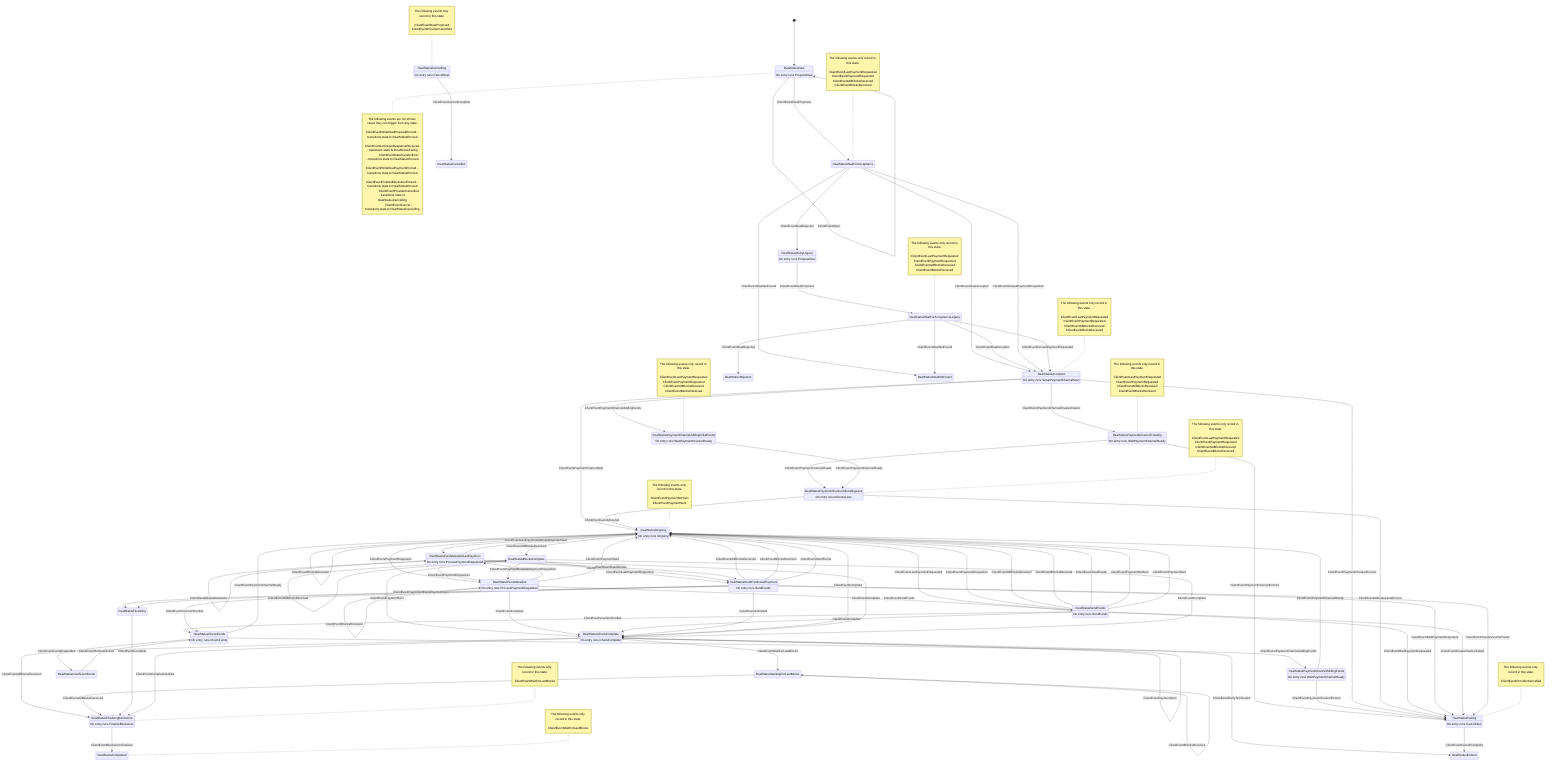 stateDiagram-v2
	state "DealStatusNew" as DealStatusNew
	state "DealStatusWaitForAcceptance" as DealStatusWaitForAcceptance
	state "DealStatusPaymentChannelCreating" as DealStatusPaymentChannelCreating
	state "DealStatusPaymentChannelAddingFunds" as DealStatusPaymentChannelAddingFunds
	state "DealStatusAccepted" as DealStatusAccepted
	state "DealStatusFailing" as DealStatusFailing
	state "DealStatusRejected" as DealStatusRejected
	state "DealStatusFundsNeeded" as DealStatusFundsNeeded
	state "DealStatusSendFunds" as DealStatusSendFunds
	state "DealStatusSendFundsLastPayment" as DealStatusSendFundsLastPayment
	state "DealStatusOngoing" as DealStatusOngoing
	state "DealStatusFundsNeededLastPayment" as DealStatusFundsNeededLastPayment
	state "DealStatusCompleted" as DealStatusCompleted
	state "DealStatusDealNotFound" as DealStatusDealNotFound
	state "DealStatusErrored" as DealStatusErrored
	state "DealStatusBlocksComplete" as DealStatusBlocksComplete
	state "DealStatusFinalizing" as DealStatusFinalizing
	state "DealStatusCheckComplete" as DealStatusCheckComplete
	state "DealStatusCheckFunds" as DealStatusCheckFunds
	state "DealStatusInsufficientFunds" as DealStatusInsufficientFunds
	state "DealStatusPaymentChannelAllocatingLane" as DealStatusPaymentChannelAllocatingLane
	state "DealStatusCancelling" as DealStatusCancelling
	state "DealStatusCancelled" as DealStatusCancelled
	state "DealStatusRetryLegacy" as DealStatusRetryLegacy
	state "DealStatusWaitForAcceptanceLegacy" as DealStatusWaitForAcceptanceLegacy
	state "DealStatusWaitingForLastBlocks" as DealStatusWaitingForLastBlocks
	state "DealStatusPaymentChannelAddingInitialFunds" as DealStatusPaymentChannelAddingInitialFunds
	state "DealStatusFinalizingBlockstore" as DealStatusFinalizingBlockstore
	DealStatusNew : On entry runs ProposeDeal
	DealStatusPaymentChannelCreating : On entry runs WaitPaymentChannelReady
	DealStatusPaymentChannelAddingFunds : On entry runs WaitPaymentChannelReady
	DealStatusAccepted : On entry runs SetupPaymentChannelStart
	DealStatusFailing : On entry runs CancelDeal
	DealStatusFundsNeeded : On entry runs ProcessPaymentRequested
	DealStatusSendFunds : On entry runs SendFunds
	DealStatusSendFundsLastPayment : On entry runs SendFunds
	DealStatusOngoing : On entry runs Ongoing
	DealStatusFundsNeededLastPayment : On entry runs ProcessPaymentRequested
	DealStatusCheckComplete : On entry runs CheckComplete
	DealStatusCheckFunds : On entry runs CheckFunds
	DealStatusPaymentChannelAllocatingLane : On entry runs AllocateLane
	DealStatusCancelling : On entry runs CancelDeal
	DealStatusRetryLegacy : On entry runs ProposeDeal
	DealStatusPaymentChannelAddingInitialFunds : On entry runs WaitPaymentChannelReady
	DealStatusFinalizingBlockstore : On entry runs FinalizeBlockstore
	[*] --> DealStatusNew
	note right of DealStatusNew
		The following events are not shown cause they can trigger from any state.

		ClientEventWriteDealProposalErrored - transitions state to DealStatusErrored
		ClientEventUnknownResponseReceived - transitions state to DealStatusFailing
		ClientEventDataTransferError - transitions state to DealStatusErrored
		ClientEventWriteDealPaymentErrored - transitions state to DealStatusErrored
		ClientEventFinalizeBlockstoreErrored - transitions state to DealStatusErrored
		ClientEventProviderCancelled - transitions state to DealStatusCancelling
		ClientEventCancel - transitions state to DealStatusCancelling
	end note
	DealStatusNew --> DealStatusNew : ClientEventOpen
	DealStatusNew --> DealStatusWaitForAcceptance : ClientEventDealProposed
	DealStatusRetryLegacy --> DealStatusWaitForAcceptanceLegacy : ClientEventDealProposed
	DealStatusWaitForAcceptance --> DealStatusRetryLegacy : ClientEventDealRejected
	DealStatusWaitForAcceptanceLegacy --> DealStatusRejected : ClientEventDealRejected
	DealStatusWaitForAcceptance --> DealStatusDealNotFound : ClientEventDealNotFound
	DealStatusWaitForAcceptanceLegacy --> DealStatusDealNotFound : ClientEventDealNotFound
	DealStatusWaitForAcceptance --> DealStatusAccepted : ClientEventDealAccepted
	DealStatusWaitForAcceptanceLegacy --> DealStatusAccepted : ClientEventDealAccepted
	DealStatusPaymentChannelCreating --> DealStatusFailing : ClientEventPaymentChannelErrored
	DealStatusPaymentChannelAddingFunds --> DealStatusFailing : ClientEventPaymentChannelErrored
	DealStatusAccepted --> DealStatusFailing : ClientEventPaymentChannelErrored
	DealStatusAccepted --> DealStatusOngoing : ClientEventPaymentChannelSkip
	DealStatusAccepted --> DealStatusPaymentChannelCreating : ClientEventPaymentChannelCreateInitiated
	DealStatusAccepted --> DealStatusPaymentChannelAddingInitialFunds : ClientEventPaymentChannelAddingFunds
	DealStatusCheckFunds --> DealStatusPaymentChannelAddingFunds : ClientEventPaymentChannelAddingFunds
	DealStatusPaymentChannelCreating --> DealStatusPaymentChannelAllocatingLane : ClientEventPaymentChannelReady
	DealStatusPaymentChannelAddingFunds --> DealStatusOngoing : ClientEventPaymentChannelReady
	DealStatusCheckFunds --> DealStatusOngoing : ClientEventPaymentChannelReady
	DealStatusPaymentChannelAddingInitialFunds --> DealStatusPaymentChannelAllocatingLane : ClientEventPaymentChannelReady
	DealStatusPaymentChannelAllocatingLane --> DealStatusFailing : ClientEventAllocateLaneErrored
	DealStatusPaymentChannelAllocatingLane --> DealStatusOngoing : ClientEventLaneAllocated
	DealStatusFundsNeeded --> DealStatusFundsNeededLastPayment : ClientEventLastPaymentRequested
	DealStatusSendFunds --> DealStatusOngoing : ClientEventLastPaymentRequested
	DealStatusOngoing --> DealStatusFundsNeededLastPayment : ClientEventLastPaymentRequested
	DealStatusFundsNeededLastPayment --> DealStatusFundsNeededLastPayment : ClientEventLastPaymentRequested
	DealStatusBlocksComplete --> DealStatusSendFundsLastPayment : ClientEventLastPaymentRequested
	DealStatusCheckComplete --> DealStatusCheckComplete : ClientEventLastPaymentRequested
	DealStatusFundsNeeded --> DealStatusFundsNeeded : ClientEventPaymentRequested
	DealStatusSendFunds --> DealStatusOngoing : ClientEventPaymentRequested
	DealStatusOngoing --> DealStatusFundsNeeded : ClientEventPaymentRequested
	DealStatusFundsNeededLastPayment --> DealStatusFundsNeeded : ClientEventPaymentRequested
	DealStatusBlocksComplete --> DealStatusFundsNeeded : ClientEventPaymentRequested
	DealStatusCheckComplete --> DealStatusCheckComplete : ClientEventPaymentRequested
	DealStatusWaitForAcceptance --> DealStatusAccepted : ClientEventUnsealPaymentRequested
	DealStatusWaitForAcceptanceLegacy --> DealStatusAccepted : ClientEventUnsealPaymentRequested
	DealStatusFundsNeeded --> DealStatusFundsNeeded : ClientEventAllBlocksReceived
	DealStatusSendFunds --> DealStatusOngoing : ClientEventAllBlocksReceived
	DealStatusSendFundsLastPayment --> DealStatusOngoing : ClientEventAllBlocksReceived
	DealStatusOngoing --> DealStatusBlocksComplete : ClientEventAllBlocksReceived
	DealStatusFundsNeededLastPayment --> DealStatusSendFundsLastPayment : ClientEventAllBlocksReceived
	DealStatusBlocksComplete --> DealStatusBlocksComplete : ClientEventAllBlocksReceived
	DealStatusCheckComplete --> DealStatusFinalizingBlockstore : ClientEventAllBlocksReceived
	DealStatusWaitingForLastBlocks --> DealStatusFinalizingBlockstore : ClientEventAllBlocksReceived
	DealStatusFundsNeeded --> DealStatusFundsNeeded : ClientEventBlocksReceived
	DealStatusSendFunds --> DealStatusOngoing : ClientEventBlocksReceived
	DealStatusSendFundsLastPayment --> DealStatusOngoing : ClientEventBlocksReceived
	DealStatusOngoing --> DealStatusOngoing : ClientEventBlocksReceived
	DealStatusFundsNeededLastPayment --> DealStatusFundsNeededLastPayment : ClientEventBlocksReceived
	DealStatusCheckComplete --> DealStatusCheckComplete : ClientEventBlocksReceived
	DealStatusWaitingForLastBlocks --> DealStatusWaitingForLastBlocks : ClientEventBlocksReceived
	DealStatusFundsNeeded --> DealStatusSendFunds : ClientEventSendFunds
	DealStatusSendFunds --> DealStatusOngoing : ClientEventSendFunds
	DealStatusSendFundsLastPayment --> DealStatusOngoing : ClientEventSendFunds
	DealStatusFundsNeededLastPayment --> DealStatusSendFundsLastPayment : ClientEventSendFunds
	DealStatusCheckFunds --> DealStatusInsufficientFunds : ClientEventFundsExpended
	DealStatusSendFunds --> DealStatusFailing : ClientEventBadPaymentRequested
	DealStatusSendFundsLastPayment --> DealStatusFailing : ClientEventBadPaymentRequested
	DealStatusSendFunds --> DealStatusFailing : ClientEventCreateVoucherFailed
	DealStatusSendFundsLastPayment --> DealStatusFailing : ClientEventCreateVoucherFailed
	DealStatusSendFunds --> DealStatusCheckFunds : ClientEventVoucherShortfall
	DealStatusSendFundsLastPayment --> DealStatusCheckFunds : ClientEventVoucherShortfall
	DealStatusSendFunds --> DealStatusOngoing : ClientEventPaymentNotSent
	DealStatusSendFundsLastPayment --> DealStatusFinalizing : ClientEventPaymentNotSent
	DealStatusFundsNeeded --> DealStatusOngoing : ClientEventPaymentSent
	DealStatusSendFunds --> DealStatusOngoing : ClientEventPaymentSent
	DealStatusSendFundsLastPayment --> DealStatusFinalizing : ClientEventPaymentSent
	DealStatusFundsNeededLastPayment --> DealStatusOngoing : ClientEventPaymentSent
	DealStatusBlocksComplete --> DealStatusCheckComplete : ClientEventPaymentSent
	DealStatusCheckComplete --> DealStatusCheckComplete : ClientEventPaymentSent
	DealStatusFundsNeeded --> DealStatusCheckComplete : ClientEventComplete
	DealStatusSendFunds --> DealStatusCheckComplete : ClientEventComplete
	DealStatusSendFundsLastPayment --> DealStatusCheckComplete : ClientEventComplete
	DealStatusOngoing --> DealStatusCheckComplete : ClientEventComplete
	DealStatusFundsNeededLastPayment --> DealStatusCheckComplete : ClientEventComplete
	DealStatusBlocksComplete --> DealStatusCheckComplete : ClientEventComplete
	DealStatusFinalizing --> DealStatusFinalizingBlockstore : ClientEventComplete
	DealStatusCheckComplete --> DealStatusFinalizingBlockstore : ClientEventCompleteVerified
	DealStatusCheckComplete --> DealStatusErrored : ClientEventEarlyTermination
	DealStatusCheckComplete --> DealStatusWaitingForLastBlocks : ClientEventWaitForLastBlocks
	DealStatusFinalizingBlockstore --> DealStatusCompleted : ClientEventBlockstoreFinalized
	DealStatusFailing --> DealStatusErrored : ClientEventCancelComplete
	DealStatusCancelling --> DealStatusCancelled : ClientEventCancelComplete
	DealStatusInsufficientFunds --> DealStatusCheckFunds : ClientEventRecheckFunds

	note left of DealStatusWaitForAcceptance : The following events only record in this state.<br><br>ClientEventLastPaymentRequested<br>ClientEventPaymentRequested<br>ClientEventAllBlocksReceived<br>ClientEventBlocksReceived


	note left of DealStatusPaymentChannelCreating : The following events only record in this state.<br><br>ClientEventLastPaymentRequested<br>ClientEventPaymentRequested<br>ClientEventAllBlocksReceived<br>ClientEventBlocksReceived


	note left of DealStatusAccepted : The following events only record in this state.<br><br>ClientEventLastPaymentRequested<br>ClientEventPaymentRequested<br>ClientEventAllBlocksReceived<br>ClientEventBlocksReceived


	note left of DealStatusFailing : The following events only record in this state.<br><br>ClientEventProviderCancelled


	note left of DealStatusOngoing : The following events only record in this state.<br><br>ClientEventPaymentNotSent<br>ClientEventPaymentSent


	note left of DealStatusCompleted : The following events only record in this state.<br><br>ClientEventWaitForLastBlocks


	note left of DealStatusPaymentChannelAllocatingLane : The following events only record in this state.<br><br>ClientEventLastPaymentRequested<br>ClientEventPaymentRequested<br>ClientEventAllBlocksReceived<br>ClientEventBlocksReceived


	note left of DealStatusCancelling : The following events only record in this state.<br><br>ClientEventDealProposed<br>ClientEventProviderCancelled


	note left of DealStatusWaitForAcceptanceLegacy : The following events only record in this state.<br><br>ClientEventLastPaymentRequested<br>ClientEventPaymentRequested<br>ClientEventAllBlocksReceived<br>ClientEventBlocksReceived


	note left of DealStatusPaymentChannelAddingInitialFunds : The following events only record in this state.<br><br>ClientEventLastPaymentRequested<br>ClientEventPaymentRequested<br>ClientEventAllBlocksReceived<br>ClientEventBlocksReceived


	note left of DealStatusFinalizingBlockstore : The following events only record in this state.<br><br>ClientEventWaitForLastBlocks